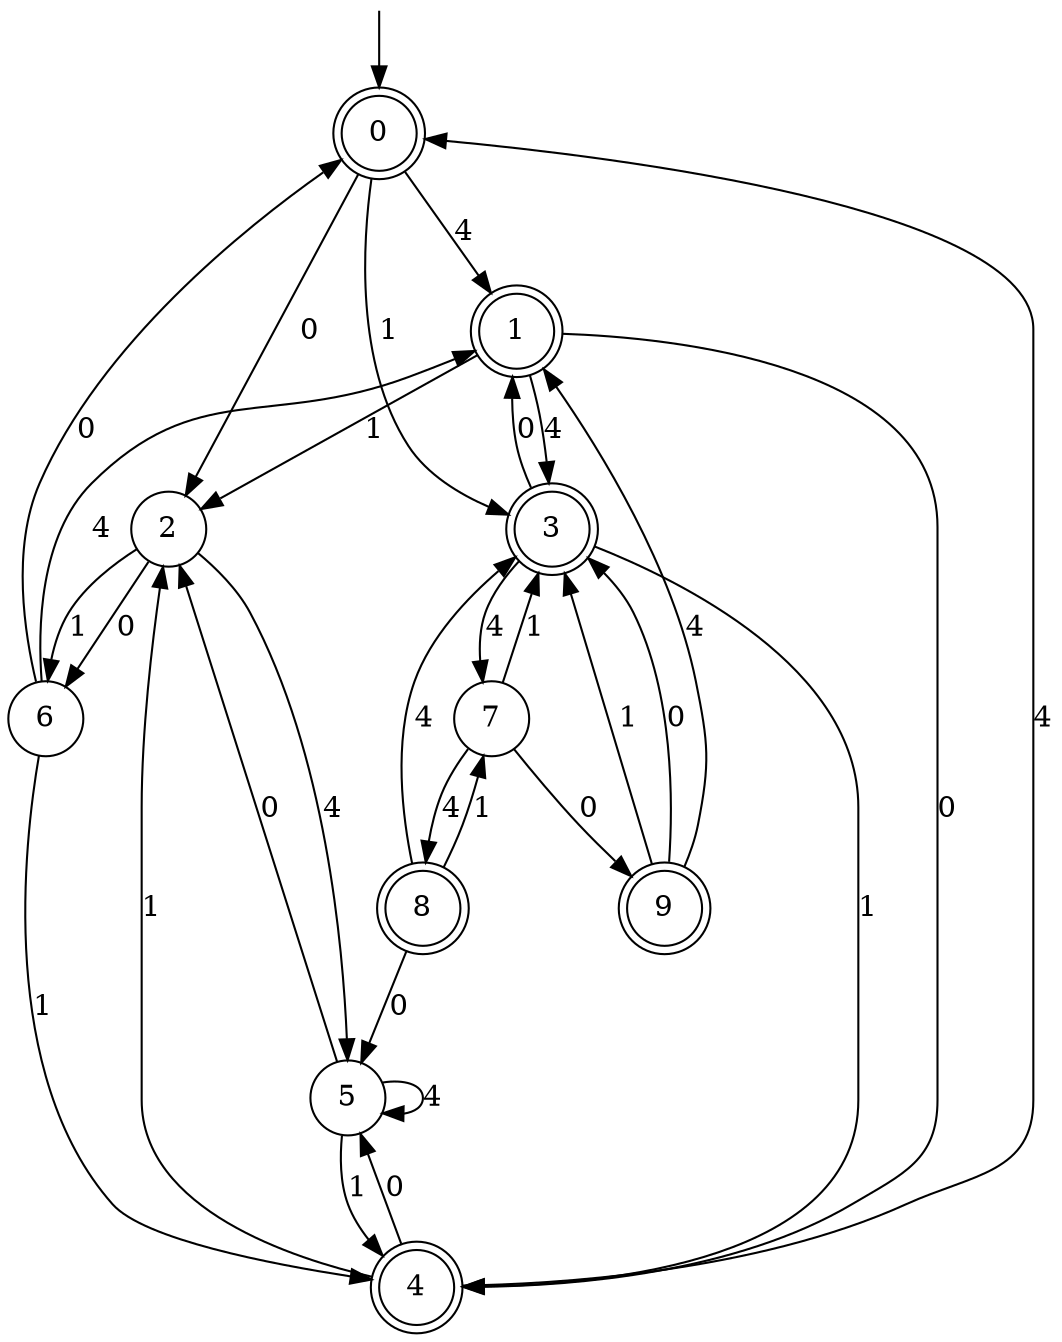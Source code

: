 digraph g {

	s0 [shape="doublecircle" label="0"];
	s1 [shape="doublecircle" label="1"];
	s2 [shape="circle" label="2"];
	s3 [shape="doublecircle" label="3"];
	s4 [shape="doublecircle" label="4"];
	s5 [shape="circle" label="5"];
	s6 [shape="circle" label="6"];
	s7 [shape="circle" label="7"];
	s8 [shape="doublecircle" label="8"];
	s9 [shape="doublecircle" label="9"];
	s0 -> s1 [label="4"];
	s0 -> s2 [label="0"];
	s0 -> s3 [label="1"];
	s1 -> s3 [label="4"];
	s1 -> s4 [label="0"];
	s1 -> s2 [label="1"];
	s2 -> s5 [label="4"];
	s2 -> s6 [label="0"];
	s2 -> s6 [label="1"];
	s3 -> s7 [label="4"];
	s3 -> s1 [label="0"];
	s3 -> s4 [label="1"];
	s4 -> s0 [label="4"];
	s4 -> s5 [label="0"];
	s4 -> s2 [label="1"];
	s5 -> s5 [label="4"];
	s5 -> s2 [label="0"];
	s5 -> s4 [label="1"];
	s6 -> s1 [label="4"];
	s6 -> s0 [label="0"];
	s6 -> s4 [label="1"];
	s7 -> s8 [label="4"];
	s7 -> s9 [label="0"];
	s7 -> s3 [label="1"];
	s8 -> s3 [label="4"];
	s8 -> s5 [label="0"];
	s8 -> s7 [label="1"];
	s9 -> s1 [label="4"];
	s9 -> s3 [label="0"];
	s9 -> s3 [label="1"];

__start0 [label="" shape="none" width="0" height="0"];
__start0 -> s0;

}
